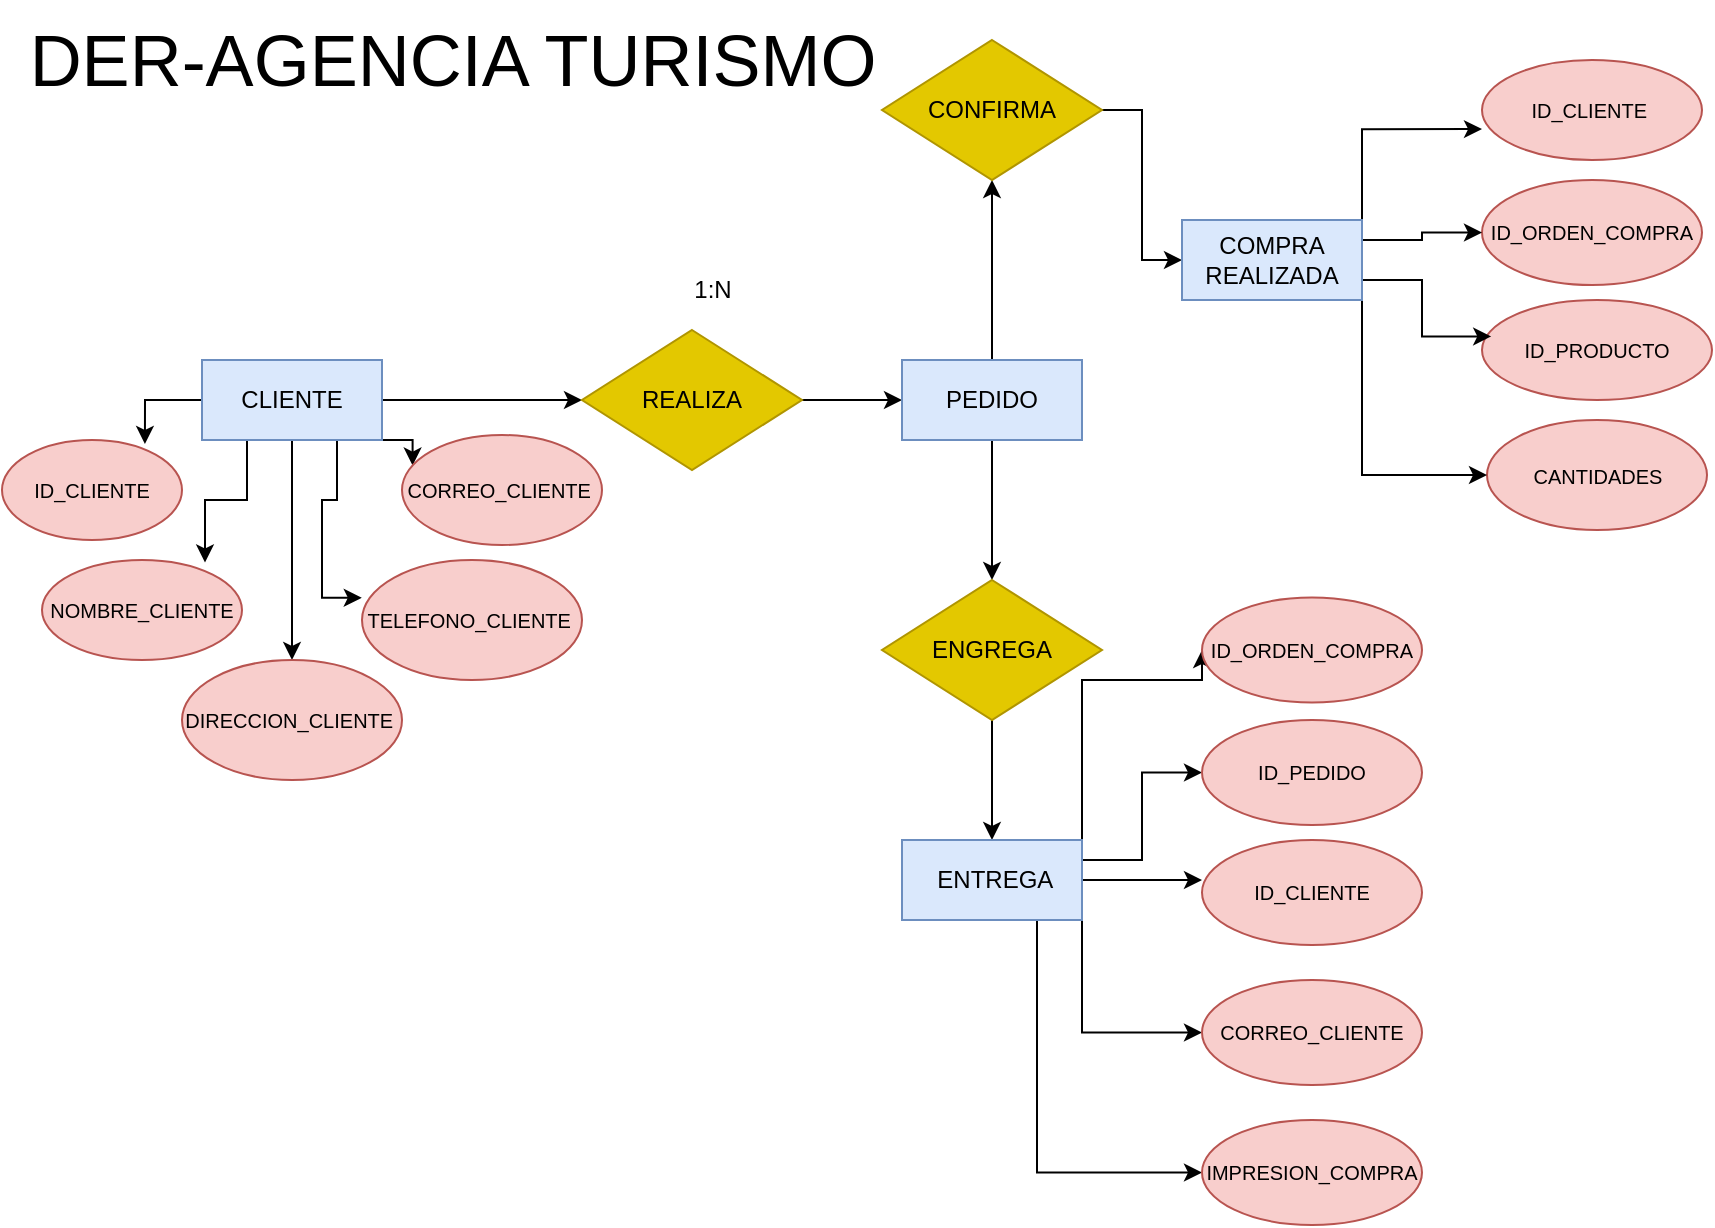 <mxfile version="21.2.9" type="github">
  <diagram id="R2lEEEUBdFMjLlhIrx00" name="Page-1">
    <mxGraphModel dx="1467" dy="753" grid="1" gridSize="10" guides="1" tooltips="1" connect="1" arrows="1" fold="1" page="1" pageScale="1" pageWidth="1100" pageHeight="850" math="0" shadow="0" extFonts="Permanent Marker^https://fonts.googleapis.com/css?family=Permanent+Marker">
      <root>
        <mxCell id="0" />
        <mxCell id="1" parent="0" />
        <mxCell id="mcekP03rQafFfVdzX8bU-13" style="edgeStyle=orthogonalEdgeStyle;rounded=0;orthogonalLoop=1;jettySize=auto;html=1;exitX=1;exitY=0.5;exitDx=0;exitDy=0;entryX=0;entryY=0.5;entryDx=0;entryDy=0;" edge="1" parent="1" source="mcekP03rQafFfVdzX8bU-1" target="mcekP03rQafFfVdzX8bU-2">
          <mxGeometry relative="1" as="geometry" />
        </mxCell>
        <mxCell id="mcekP03rQafFfVdzX8bU-14" style="edgeStyle=orthogonalEdgeStyle;rounded=0;orthogonalLoop=1;jettySize=auto;html=1;exitX=0;exitY=0.5;exitDx=0;exitDy=0;entryX=0.794;entryY=0.04;entryDx=0;entryDy=0;entryPerimeter=0;" edge="1" parent="1" source="mcekP03rQafFfVdzX8bU-1" target="mcekP03rQafFfVdzX8bU-3">
          <mxGeometry relative="1" as="geometry" />
        </mxCell>
        <mxCell id="mcekP03rQafFfVdzX8bU-15" style="edgeStyle=orthogonalEdgeStyle;rounded=0;orthogonalLoop=1;jettySize=auto;html=1;exitX=0.25;exitY=1;exitDx=0;exitDy=0;entryX=0.815;entryY=0.025;entryDx=0;entryDy=0;entryPerimeter=0;" edge="1" parent="1" source="mcekP03rQafFfVdzX8bU-1" target="mcekP03rQafFfVdzX8bU-4">
          <mxGeometry relative="1" as="geometry" />
        </mxCell>
        <mxCell id="mcekP03rQafFfVdzX8bU-16" style="edgeStyle=orthogonalEdgeStyle;rounded=0;orthogonalLoop=1;jettySize=auto;html=1;exitX=0.5;exitY=1;exitDx=0;exitDy=0;entryX=0.5;entryY=0;entryDx=0;entryDy=0;" edge="1" parent="1" source="mcekP03rQafFfVdzX8bU-1" target="mcekP03rQafFfVdzX8bU-5">
          <mxGeometry relative="1" as="geometry" />
        </mxCell>
        <mxCell id="mcekP03rQafFfVdzX8bU-17" style="edgeStyle=orthogonalEdgeStyle;rounded=0;orthogonalLoop=1;jettySize=auto;html=1;exitX=0.75;exitY=1;exitDx=0;exitDy=0;entryX=-0.001;entryY=0.315;entryDx=0;entryDy=0;entryPerimeter=0;" edge="1" parent="1" source="mcekP03rQafFfVdzX8bU-1" target="mcekP03rQafFfVdzX8bU-7">
          <mxGeometry relative="1" as="geometry" />
        </mxCell>
        <mxCell id="mcekP03rQafFfVdzX8bU-18" style="edgeStyle=orthogonalEdgeStyle;rounded=0;orthogonalLoop=1;jettySize=auto;html=1;exitX=1;exitY=1;exitDx=0;exitDy=0;entryX=0.053;entryY=0.278;entryDx=0;entryDy=0;entryPerimeter=0;" edge="1" parent="1" source="mcekP03rQafFfVdzX8bU-1" target="mcekP03rQafFfVdzX8bU-6">
          <mxGeometry relative="1" as="geometry" />
        </mxCell>
        <mxCell id="mcekP03rQafFfVdzX8bU-1" value="CLIENTE" style="rounded=0;whiteSpace=wrap;html=1;fillColor=#dae8fc;strokeColor=#6c8ebf;" vertex="1" parent="1">
          <mxGeometry x="110" y="180" width="90" height="40" as="geometry" />
        </mxCell>
        <mxCell id="mcekP03rQafFfVdzX8bU-24" style="edgeStyle=orthogonalEdgeStyle;rounded=0;orthogonalLoop=1;jettySize=auto;html=1;exitX=1;exitY=0.5;exitDx=0;exitDy=0;entryX=0;entryY=0.5;entryDx=0;entryDy=0;" edge="1" parent="1" source="mcekP03rQafFfVdzX8bU-2" target="mcekP03rQafFfVdzX8bU-23">
          <mxGeometry relative="1" as="geometry" />
        </mxCell>
        <mxCell id="mcekP03rQafFfVdzX8bU-2" value="REALIZA" style="rhombus;whiteSpace=wrap;html=1;fillColor=#e3c800;strokeColor=#B09500;fontColor=#000000;" vertex="1" parent="1">
          <mxGeometry x="300" y="165" width="110" height="70" as="geometry" />
        </mxCell>
        <mxCell id="mcekP03rQafFfVdzX8bU-3" value="&lt;font style=&quot;font-size: 10px;&quot;&gt;ID_CLIENTE&lt;/font&gt;" style="ellipse;whiteSpace=wrap;html=1;fillColor=#f8cecc;strokeColor=#b85450;" vertex="1" parent="1">
          <mxGeometry x="10" y="220" width="90" height="50" as="geometry" />
        </mxCell>
        <mxCell id="mcekP03rQafFfVdzX8bU-4" value="&lt;font style=&quot;font-size: 10px;&quot;&gt;NOMBRE_CLIENTE&lt;/font&gt;" style="ellipse;whiteSpace=wrap;html=1;fillColor=#f8cecc;strokeColor=#b85450;" vertex="1" parent="1">
          <mxGeometry x="30" y="280" width="100" height="50" as="geometry" />
        </mxCell>
        <mxCell id="mcekP03rQafFfVdzX8bU-5" value="&lt;font style=&quot;font-size: 10px;&quot;&gt;DIRECCION_CLIENTE&amp;nbsp;&lt;/font&gt;" style="ellipse;whiteSpace=wrap;html=1;fillColor=#f8cecc;strokeColor=#b85450;" vertex="1" parent="1">
          <mxGeometry x="100" y="330" width="110" height="60" as="geometry" />
        </mxCell>
        <mxCell id="mcekP03rQafFfVdzX8bU-6" value="&lt;font style=&quot;font-size: 10px;&quot;&gt;CORREO_CLIENTE&amp;nbsp;&lt;/font&gt;" style="ellipse;whiteSpace=wrap;html=1;fillColor=#f8cecc;strokeColor=#b85450;" vertex="1" parent="1">
          <mxGeometry x="210" y="217.5" width="100" height="55" as="geometry" />
        </mxCell>
        <mxCell id="mcekP03rQafFfVdzX8bU-7" value="&lt;font style=&quot;font-size: 10px;&quot;&gt;TELEFONO_CLIENTE&amp;nbsp;&lt;/font&gt;" style="ellipse;whiteSpace=wrap;html=1;fillColor=#f8cecc;strokeColor=#b85450;" vertex="1" parent="1">
          <mxGeometry x="190" y="280" width="110" height="60" as="geometry" />
        </mxCell>
        <mxCell id="mcekP03rQafFfVdzX8bU-19" value="1:N" style="text;html=1;align=center;verticalAlign=middle;resizable=0;points=[];autosize=1;strokeColor=none;fillColor=none;" vertex="1" parent="1">
          <mxGeometry x="345" y="130" width="40" height="30" as="geometry" />
        </mxCell>
        <mxCell id="mcekP03rQafFfVdzX8bU-40" style="edgeStyle=orthogonalEdgeStyle;rounded=0;orthogonalLoop=1;jettySize=auto;html=1;exitX=0.5;exitY=0;exitDx=0;exitDy=0;entryX=0.5;entryY=1;entryDx=0;entryDy=0;" edge="1" parent="1" source="mcekP03rQafFfVdzX8bU-23" target="mcekP03rQafFfVdzX8bU-38">
          <mxGeometry relative="1" as="geometry" />
        </mxCell>
        <mxCell id="mcekP03rQafFfVdzX8bU-48" style="edgeStyle=orthogonalEdgeStyle;rounded=0;orthogonalLoop=1;jettySize=auto;html=1;exitX=0.5;exitY=1;exitDx=0;exitDy=0;entryX=0.5;entryY=0;entryDx=0;entryDy=0;" edge="1" parent="1" source="mcekP03rQafFfVdzX8bU-23" target="mcekP03rQafFfVdzX8bU-47">
          <mxGeometry relative="1" as="geometry" />
        </mxCell>
        <mxCell id="mcekP03rQafFfVdzX8bU-23" value="PEDIDO" style="rounded=0;whiteSpace=wrap;html=1;fillColor=#dae8fc;strokeColor=#6c8ebf;" vertex="1" parent="1">
          <mxGeometry x="460" y="180" width="90" height="40" as="geometry" />
        </mxCell>
        <mxCell id="mcekP03rQafFfVdzX8bU-25" value="&lt;font style=&quot;font-size: 10px;&quot;&gt;ID_PRODUCTO&lt;/font&gt;" style="ellipse;whiteSpace=wrap;html=1;fillColor=#f8cecc;strokeColor=#b85450;" vertex="1" parent="1">
          <mxGeometry x="750" y="150" width="115" height="50" as="geometry" />
        </mxCell>
        <mxCell id="mcekP03rQafFfVdzX8bU-26" value="&lt;font style=&quot;font-size: 10px;&quot;&gt;CANTIDADES&lt;/font&gt;" style="ellipse;whiteSpace=wrap;html=1;fillColor=#f8cecc;strokeColor=#b85450;" vertex="1" parent="1">
          <mxGeometry x="752.5" y="210" width="110" height="55" as="geometry" />
        </mxCell>
        <mxCell id="mcekP03rQafFfVdzX8bU-27" value="&lt;font style=&quot;font-size: 10px;&quot;&gt;ID_ORDEN_COMPRA&lt;/font&gt;" style="ellipse;whiteSpace=wrap;html=1;fillColor=#f8cecc;strokeColor=#b85450;" vertex="1" parent="1">
          <mxGeometry x="750" y="90" width="110" height="52.5" as="geometry" />
        </mxCell>
        <mxCell id="mcekP03rQafFfVdzX8bU-28" value="&lt;font style=&quot;font-size: 10px;&quot;&gt;ID_CLIENTE&amp;nbsp;&lt;/font&gt;" style="ellipse;whiteSpace=wrap;html=1;fillColor=#f8cecc;strokeColor=#b85450;" vertex="1" parent="1">
          <mxGeometry x="750" y="30" width="110" height="50" as="geometry" />
        </mxCell>
        <mxCell id="mcekP03rQafFfVdzX8bU-41" style="edgeStyle=orthogonalEdgeStyle;rounded=0;orthogonalLoop=1;jettySize=auto;html=1;exitX=1;exitY=0.5;exitDx=0;exitDy=0;entryX=0;entryY=0.5;entryDx=0;entryDy=0;" edge="1" parent="1" source="mcekP03rQafFfVdzX8bU-38" target="mcekP03rQafFfVdzX8bU-39">
          <mxGeometry relative="1" as="geometry" />
        </mxCell>
        <mxCell id="mcekP03rQafFfVdzX8bU-38" value="CONFIRMA" style="rhombus;whiteSpace=wrap;html=1;fillColor=#e3c800;strokeColor=#B09500;fontColor=#000000;" vertex="1" parent="1">
          <mxGeometry x="450" y="20" width="110" height="70" as="geometry" />
        </mxCell>
        <mxCell id="mcekP03rQafFfVdzX8bU-42" style="edgeStyle=orthogonalEdgeStyle;rounded=0;orthogonalLoop=1;jettySize=auto;html=1;exitX=1;exitY=0;exitDx=0;exitDy=0;entryX=0;entryY=0.691;entryDx=0;entryDy=0;entryPerimeter=0;" edge="1" parent="1" source="mcekP03rQafFfVdzX8bU-39" target="mcekP03rQafFfVdzX8bU-28">
          <mxGeometry relative="1" as="geometry" />
        </mxCell>
        <mxCell id="mcekP03rQafFfVdzX8bU-43" style="edgeStyle=orthogonalEdgeStyle;rounded=0;orthogonalLoop=1;jettySize=auto;html=1;exitX=1;exitY=0.25;exitDx=0;exitDy=0;entryX=0;entryY=0.5;entryDx=0;entryDy=0;" edge="1" parent="1" source="mcekP03rQafFfVdzX8bU-39" target="mcekP03rQafFfVdzX8bU-27">
          <mxGeometry relative="1" as="geometry" />
        </mxCell>
        <mxCell id="mcekP03rQafFfVdzX8bU-44" style="edgeStyle=orthogonalEdgeStyle;rounded=0;orthogonalLoop=1;jettySize=auto;html=1;exitX=1;exitY=0.75;exitDx=0;exitDy=0;entryX=0.04;entryY=0.364;entryDx=0;entryDy=0;entryPerimeter=0;" edge="1" parent="1" source="mcekP03rQafFfVdzX8bU-39" target="mcekP03rQafFfVdzX8bU-25">
          <mxGeometry relative="1" as="geometry" />
        </mxCell>
        <mxCell id="mcekP03rQafFfVdzX8bU-45" style="edgeStyle=orthogonalEdgeStyle;rounded=0;orthogonalLoop=1;jettySize=auto;html=1;exitX=1;exitY=1;exitDx=0;exitDy=0;entryX=0;entryY=0.5;entryDx=0;entryDy=0;" edge="1" parent="1" source="mcekP03rQafFfVdzX8bU-39" target="mcekP03rQafFfVdzX8bU-26">
          <mxGeometry relative="1" as="geometry" />
        </mxCell>
        <mxCell id="mcekP03rQafFfVdzX8bU-39" value="COMPRA&lt;br&gt;REALIZADA" style="rounded=0;whiteSpace=wrap;html=1;fillColor=#dae8fc;strokeColor=#6c8ebf;" vertex="1" parent="1">
          <mxGeometry x="600" y="110" width="90" height="40" as="geometry" />
        </mxCell>
        <mxCell id="mcekP03rQafFfVdzX8bU-50" style="edgeStyle=orthogonalEdgeStyle;rounded=0;orthogonalLoop=1;jettySize=auto;html=1;exitX=0.5;exitY=1;exitDx=0;exitDy=0;entryX=0.5;entryY=0;entryDx=0;entryDy=0;" edge="1" parent="1" source="mcekP03rQafFfVdzX8bU-47" target="mcekP03rQafFfVdzX8bU-49">
          <mxGeometry relative="1" as="geometry" />
        </mxCell>
        <mxCell id="mcekP03rQafFfVdzX8bU-47" value="ENGREGA" style="rhombus;whiteSpace=wrap;html=1;fillColor=#e3c800;strokeColor=#B09500;fontColor=#000000;" vertex="1" parent="1">
          <mxGeometry x="450" y="290" width="110" height="70" as="geometry" />
        </mxCell>
        <mxCell id="mcekP03rQafFfVdzX8bU-58" style="edgeStyle=orthogonalEdgeStyle;rounded=0;orthogonalLoop=1;jettySize=auto;html=1;exitX=1;exitY=0;exitDx=0;exitDy=0;entryX=0;entryY=0.5;entryDx=0;entryDy=0;" edge="1" parent="1" source="mcekP03rQafFfVdzX8bU-49" target="mcekP03rQafFfVdzX8bU-51">
          <mxGeometry relative="1" as="geometry">
            <Array as="points">
              <mxPoint x="550" y="340" />
              <mxPoint x="610" y="340" />
            </Array>
          </mxGeometry>
        </mxCell>
        <mxCell id="mcekP03rQafFfVdzX8bU-59" style="edgeStyle=orthogonalEdgeStyle;rounded=0;orthogonalLoop=1;jettySize=auto;html=1;exitX=1;exitY=0.25;exitDx=0;exitDy=0;entryX=0;entryY=0.5;entryDx=0;entryDy=0;" edge="1" parent="1" source="mcekP03rQafFfVdzX8bU-49" target="mcekP03rQafFfVdzX8bU-52">
          <mxGeometry relative="1" as="geometry" />
        </mxCell>
        <mxCell id="mcekP03rQafFfVdzX8bU-60" style="edgeStyle=orthogonalEdgeStyle;rounded=0;orthogonalLoop=1;jettySize=auto;html=1;exitX=1;exitY=0.5;exitDx=0;exitDy=0;entryX=0;entryY=0.381;entryDx=0;entryDy=0;entryPerimeter=0;" edge="1" parent="1" source="mcekP03rQafFfVdzX8bU-49" target="mcekP03rQafFfVdzX8bU-53">
          <mxGeometry relative="1" as="geometry" />
        </mxCell>
        <mxCell id="mcekP03rQafFfVdzX8bU-61" style="edgeStyle=orthogonalEdgeStyle;rounded=0;orthogonalLoop=1;jettySize=auto;html=1;exitX=1;exitY=1;exitDx=0;exitDy=0;entryX=0;entryY=0.5;entryDx=0;entryDy=0;" edge="1" parent="1" source="mcekP03rQafFfVdzX8bU-49" target="mcekP03rQafFfVdzX8bU-54">
          <mxGeometry relative="1" as="geometry" />
        </mxCell>
        <mxCell id="mcekP03rQafFfVdzX8bU-62" style="edgeStyle=orthogonalEdgeStyle;rounded=0;orthogonalLoop=1;jettySize=auto;html=1;exitX=0.75;exitY=1;exitDx=0;exitDy=0;entryX=0;entryY=0.5;entryDx=0;entryDy=0;" edge="1" parent="1" source="mcekP03rQafFfVdzX8bU-49" target="mcekP03rQafFfVdzX8bU-55">
          <mxGeometry relative="1" as="geometry" />
        </mxCell>
        <mxCell id="mcekP03rQafFfVdzX8bU-49" value="&amp;nbsp;ENTREGA" style="rounded=0;whiteSpace=wrap;html=1;fillColor=#dae8fc;strokeColor=#6c8ebf;" vertex="1" parent="1">
          <mxGeometry x="460" y="420" width="90" height="40" as="geometry" />
        </mxCell>
        <mxCell id="mcekP03rQafFfVdzX8bU-51" value="&lt;font style=&quot;font-size: 10px;&quot;&gt;ID_ORDEN_COMPRA&lt;/font&gt;" style="ellipse;whiteSpace=wrap;html=1;fillColor=#f8cecc;strokeColor=#b85450;" vertex="1" parent="1">
          <mxGeometry x="610" y="298.75" width="110" height="52.5" as="geometry" />
        </mxCell>
        <mxCell id="mcekP03rQafFfVdzX8bU-52" value="&lt;font style=&quot;font-size: 10px;&quot;&gt;ID_PEDIDO&lt;/font&gt;" style="ellipse;whiteSpace=wrap;html=1;fillColor=#f8cecc;strokeColor=#b85450;" vertex="1" parent="1">
          <mxGeometry x="610" y="360" width="110" height="52.5" as="geometry" />
        </mxCell>
        <mxCell id="mcekP03rQafFfVdzX8bU-53" value="&lt;font style=&quot;font-size: 10px;&quot;&gt;ID_CLIENTE&lt;/font&gt;" style="ellipse;whiteSpace=wrap;html=1;fillColor=#f8cecc;strokeColor=#b85450;" vertex="1" parent="1">
          <mxGeometry x="610" y="420" width="110" height="52.5" as="geometry" />
        </mxCell>
        <mxCell id="mcekP03rQafFfVdzX8bU-54" value="&lt;span style=&quot;font-size: 10px;&quot;&gt;CORREO_CLIENTE&lt;/span&gt;" style="ellipse;whiteSpace=wrap;html=1;fillColor=#f8cecc;strokeColor=#b85450;" vertex="1" parent="1">
          <mxGeometry x="610" y="490" width="110" height="52.5" as="geometry" />
        </mxCell>
        <mxCell id="mcekP03rQafFfVdzX8bU-55" value="&lt;font style=&quot;font-size: 10px;&quot;&gt;IMPRESION_COMPRA&lt;/font&gt;" style="ellipse;whiteSpace=wrap;html=1;fillColor=#f8cecc;strokeColor=#b85450;" vertex="1" parent="1">
          <mxGeometry x="610" y="560" width="110" height="52.5" as="geometry" />
        </mxCell>
        <mxCell id="mcekP03rQafFfVdzX8bU-63" value="&lt;font style=&quot;font-size: 36px;&quot;&gt;DER-AGENCIA TURISMO&lt;/font&gt;" style="text;html=1;align=center;verticalAlign=middle;resizable=0;points=[];autosize=1;strokeColor=none;fillColor=none;" vertex="1" parent="1">
          <mxGeometry x="10" width="450" height="60" as="geometry" />
        </mxCell>
      </root>
    </mxGraphModel>
  </diagram>
</mxfile>
